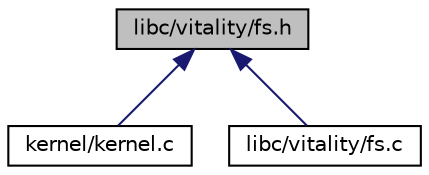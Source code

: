 digraph "libc/vitality/fs.h"
{
  edge [fontname="Helvetica",fontsize="10",labelfontname="Helvetica",labelfontsize="10"];
  node [fontname="Helvetica",fontsize="10",shape=record];
  Node10 [label="libc/vitality/fs.h",height=0.2,width=0.4,color="black", fillcolor="grey75", style="filled", fontcolor="black"];
  Node10 -> Node11 [dir="back",color="midnightblue",fontsize="10",style="solid",fontname="Helvetica"];
  Node11 [label="kernel/kernel.c",height=0.2,width=0.4,color="black", fillcolor="white", style="filled",URL="$a00062.html"];
  Node10 -> Node12 [dir="back",color="midnightblue",fontsize="10",style="solid",fontname="Helvetica"];
  Node12 [label="libc/vitality/fs.c",height=0.2,width=0.4,color="black", fillcolor="white", style="filled",URL="$a00143.html"];
}
